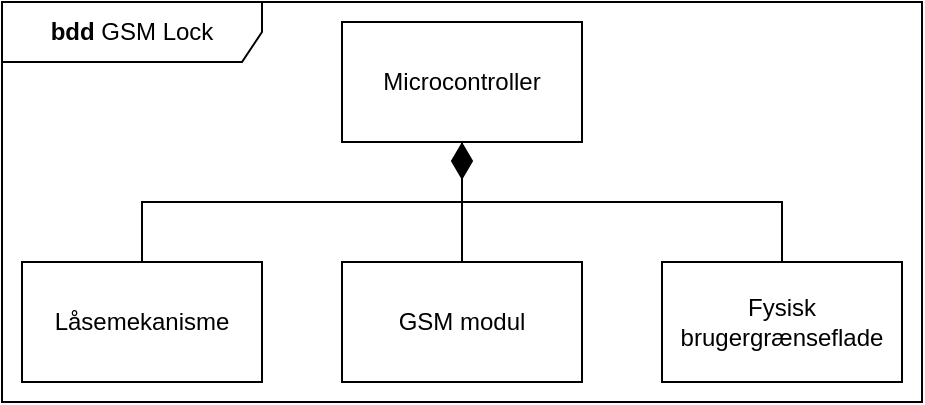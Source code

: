<mxfile version="13.0.3" type="device" pages="3"><diagram id="CQkbAkIpDMEpMGCSf2K-" name="Overordnet bdd"><mxGraphModel dx="1038" dy="607" grid="0" gridSize="10" guides="1" tooltips="1" connect="1" arrows="1" fold="1" page="1" pageScale="1" pageWidth="827" pageHeight="1169" math="0" shadow="0"><root><mxCell id="0"/><mxCell id="1" parent="0"/><mxCell id="GVGmFSFYKeHy75qK0DZJ-10" value="&lt;b&gt;bdd&lt;/b&gt;&amp;nbsp;GSM Lock" style="shape=umlFrame;whiteSpace=wrap;html=1;width=130;height=30;" parent="1" vertex="1"><mxGeometry x="190" y="100" width="460" height="200" as="geometry"/></mxCell><mxCell id="GVGmFSFYKeHy75qK0DZJ-2" style="edgeStyle=orthogonalEdgeStyle;rounded=0;orthogonalLoop=1;jettySize=auto;html=1;endArrow=none;endFill=0;" parent="1" source="GVGmFSFYKeHy75qK0DZJ-1" target="GVGmFSFYKeHy75qK0DZJ-3" edge="1"><mxGeometry relative="1" as="geometry"><mxPoint x="420" y="240" as="targetPoint"/></mxGeometry></mxCell><mxCell id="GVGmFSFYKeHy75qK0DZJ-8" style="edgeStyle=orthogonalEdgeStyle;rounded=0;orthogonalLoop=1;jettySize=auto;html=1;endArrow=none;endFill=0;" parent="1" source="GVGmFSFYKeHy75qK0DZJ-1" target="GVGmFSFYKeHy75qK0DZJ-7" edge="1"><mxGeometry relative="1" as="geometry"><Array as="points"><mxPoint x="580" y="200"/></Array></mxGeometry></mxCell><mxCell id="GVGmFSFYKeHy75qK0DZJ-9" style="edgeStyle=orthogonalEdgeStyle;rounded=0;orthogonalLoop=1;jettySize=auto;html=1;endArrow=none;endFill=0;startArrow=diamondThin;startFill=1;targetPerimeterSpacing=0;startSize=16;" parent="1" source="GVGmFSFYKeHy75qK0DZJ-1" target="GVGmFSFYKeHy75qK0DZJ-6" edge="1"><mxGeometry relative="1" as="geometry"><Array as="points"><mxPoint x="260" y="200"/></Array></mxGeometry></mxCell><mxCell id="GVGmFSFYKeHy75qK0DZJ-1" value="Microcontroller" style="rounded=0;whiteSpace=wrap;html=1;" parent="1" vertex="1"><mxGeometry x="360" y="110" width="120" height="60" as="geometry"/></mxCell><mxCell id="GVGmFSFYKeHy75qK0DZJ-3" value="GSM modul" style="rounded=0;whiteSpace=wrap;html=1;" parent="1" vertex="1"><mxGeometry x="360" y="230" width="120" height="60" as="geometry"/></mxCell><mxCell id="GVGmFSFYKeHy75qK0DZJ-6" value="Låsemekanisme" style="rounded=0;whiteSpace=wrap;html=1;" parent="1" vertex="1"><mxGeometry x="200" y="230" width="120" height="60" as="geometry"/></mxCell><mxCell id="GVGmFSFYKeHy75qK0DZJ-7" value="Fysisk brugergrænseflade" style="rounded=0;whiteSpace=wrap;html=1;" parent="1" vertex="1"><mxGeometry x="520" y="230" width="120" height="60" as="geometry"/></mxCell></root></mxGraphModel></diagram><diagram id="9ZalXblYxFsB9njAQFn7" name="IBD"><mxGraphModel dx="865" dy="506" grid="0" gridSize="10" guides="1" tooltips="1" connect="1" arrows="1" fold="0" page="1" pageScale="1" pageWidth="827" pageHeight="1169" math="0" shadow="0"><root><mxCell id="QC9Fn-yXeXZTW9H_3lVG-0"/><mxCell id="QC9Fn-yXeXZTW9H_3lVG-1" parent="QC9Fn-yXeXZTW9H_3lVG-0"/><mxCell id="QC9Fn-yXeXZTW9H_3lVG-2" value="&lt;b&gt;ibd&lt;/b&gt;&amp;nbsp;GSM Lås" style="shape=umlFrame;whiteSpace=wrap;html=1;width=90;height=30;" vertex="1" parent="QC9Fn-yXeXZTW9H_3lVG-1"><mxGeometry x="50" y="160" width="690" height="400" as="geometry"/></mxCell><mxCell id="iwUmS-5jdsEmInTII9Vb-1" value="ATmega2560" style="rounded=0;whiteSpace=wrap;html=1;" vertex="1" parent="QC9Fn-yXeXZTW9H_3lVG-1"><mxGeometry x="120" y="200" width="480" height="70" as="geometry"/></mxCell><mxCell id="ZdKJrfIHr_bRzVfIO6EA-0" style="edgeStyle=orthogonalEdgeStyle;rounded=0;orthogonalLoop=1;jettySize=auto;html=1;startArrow=none;startFill=0;startSize=16;endArrow=none;endFill=0;endSize=7;targetPerimeterSpacing=0;strokeColor=#000000;" edge="1" parent="QC9Fn-yXeXZTW9H_3lVG-1" source="iwUmS-5jdsEmInTII9Vb-0"><mxGeometry relative="1" as="geometry"><mxPoint x="150" y="280" as="targetPoint"/><Array as="points"><mxPoint x="150" y="420"/><mxPoint x="150" y="420"/></Array></mxGeometry></mxCell><mxCell id="iwUmS-5jdsEmInTII9Vb-0" value="Waspmote" style="rounded=0;whiteSpace=wrap;html=1;" vertex="1" parent="QC9Fn-yXeXZTW9H_3lVG-1"><mxGeometry x="90" y="404" width="120" height="60" as="geometry"/></mxCell><mxCell id="iwUmS-5jdsEmInTII9Vb-14" value="" style="rounded=0;whiteSpace=wrap;html=1;" vertex="1" parent="QC9Fn-yXeXZTW9H_3lVG-1"><mxGeometry x="555" y="260" width="20" height="20" as="geometry"/></mxCell><mxCell id="iwUmS-5jdsEmInTII9Vb-15" value="" style="endArrow=open;html=1;endFill=0;endSize=7;entryX=0.5;entryY=0;entryDx=0;entryDy=0;exitX=0.5;exitY=1;exitDx=0;exitDy=0;startArrow=open;startFill=0;dashed=1;dashPattern=1 4;" edge="1" parent="QC9Fn-yXeXZTW9H_3lVG-1" source="iwUmS-5jdsEmInTII9Vb-14" target="iwUmS-5jdsEmInTII9Vb-14"><mxGeometry width="50" height="50" relative="1" as="geometry"><mxPoint x="555" y="270" as="sourcePoint"/><mxPoint x="575" y="270" as="targetPoint"/></mxGeometry></mxCell><mxCell id="iwUmS-5jdsEmInTII9Vb-16" value="" style="rounded=0;whiteSpace=wrap;html=1;" vertex="1" parent="QC9Fn-yXeXZTW9H_3lVG-1"><mxGeometry x="170" y="260" width="20" height="20" as="geometry"/></mxCell><mxCell id="iwUmS-5jdsEmInTII9Vb-17" value="" style="endArrow=open;html=1;endFill=0;endSize=7;entryX=0.5;entryY=1;entryDx=0;entryDy=0;exitX=0.5;exitY=0;exitDx=0;exitDy=0;" edge="1" parent="QC9Fn-yXeXZTW9H_3lVG-1" source="iwUmS-5jdsEmInTII9Vb-16" target="iwUmS-5jdsEmInTII9Vb-16"><mxGeometry width="50" height="50" relative="1" as="geometry"><mxPoint x="170" y="270" as="sourcePoint"/><mxPoint x="190" y="270" as="targetPoint"/></mxGeometry></mxCell><mxCell id="iwUmS-5jdsEmInTII9Vb-21" value="" style="rounded=0;whiteSpace=wrap;html=1;" vertex="1" parent="QC9Fn-yXeXZTW9H_3lVG-1"><mxGeometry x="140" y="260" width="20" height="20" as="geometry"/></mxCell><mxCell id="iwUmS-5jdsEmInTII9Vb-22" value="" style="endArrow=open;html=1;endFill=0;endSize=7;entryX=0.5;entryY=1;entryDx=0;entryDy=0;exitX=0.5;exitY=0;exitDx=0;exitDy=0;startArrow=open;startFill=0;dashed=1;dashPattern=1 4;" edge="1" parent="QC9Fn-yXeXZTW9H_3lVG-1" source="iwUmS-5jdsEmInTII9Vb-21" target="iwUmS-5jdsEmInTII9Vb-21"><mxGeometry width="50" height="50" relative="1" as="geometry"><mxPoint x="140" y="270" as="sourcePoint"/><mxPoint x="160" y="270" as="targetPoint"/></mxGeometry></mxCell><mxCell id="iwUmS-5jdsEmInTII9Vb-28" value="" style="rounded=0;whiteSpace=wrap;html=1;" vertex="1" parent="QC9Fn-yXeXZTW9H_3lVG-1"><mxGeometry x="140" y="394" width="20" height="20" as="geometry"/></mxCell><mxCell id="iwUmS-5jdsEmInTII9Vb-29" value="" style="endArrow=open;html=1;endFill=0;endSize=7;entryX=0.5;entryY=1;entryDx=0;entryDy=0;exitX=0.5;exitY=0;exitDx=0;exitDy=0;startArrow=open;startFill=0;strokeColor=#000000;dashed=1;dashPattern=1 4;" edge="1" parent="QC9Fn-yXeXZTW9H_3lVG-1" source="iwUmS-5jdsEmInTII9Vb-28" target="iwUmS-5jdsEmInTII9Vb-28"><mxGeometry width="50" height="50" relative="1" as="geometry"><mxPoint x="140" y="404" as="sourcePoint"/><mxPoint x="160" y="404" as="targetPoint"/></mxGeometry></mxCell><mxCell id="ZdKJrfIHr_bRzVfIO6EA-26" style="edgeStyle=orthogonalEdgeStyle;rounded=0;orthogonalLoop=1;jettySize=auto;html=1;startArrow=none;startFill=0;startSize=16;endArrow=none;endFill=0;endSize=7;targetPerimeterSpacing=0;strokeColor=#000000;" edge="1" parent="QC9Fn-yXeXZTW9H_3lVG-1" source="iwUmS-5jdsEmInTII9Vb-30"><mxGeometry relative="1" as="geometry"><mxPoint x="180" y="270" as="targetPoint"/></mxGeometry></mxCell><mxCell id="iwUmS-5jdsEmInTII9Vb-30" value="" style="rounded=0;whiteSpace=wrap;html=1;" vertex="1" parent="QC9Fn-yXeXZTW9H_3lVG-1"><mxGeometry x="170" y="394" width="20" height="20" as="geometry"/></mxCell><mxCell id="iwUmS-5jdsEmInTII9Vb-31" value="" style="endArrow=open;html=1;endFill=0;endSize=7;entryX=0.5;entryY=1;entryDx=0;entryDy=0;exitX=0.5;exitY=0;exitDx=0;exitDy=0;" edge="1" parent="QC9Fn-yXeXZTW9H_3lVG-1" source="iwUmS-5jdsEmInTII9Vb-30" target="iwUmS-5jdsEmInTII9Vb-30"><mxGeometry width="50" height="50" relative="1" as="geometry"><mxPoint x="170" y="404" as="sourcePoint"/><mxPoint x="190" y="404" as="targetPoint"/></mxGeometry></mxCell><mxCell id="ZdKJrfIHr_bRzVfIO6EA-3" value="GSM ctrl : UART" style="text;html=1;align=center;verticalAlign=middle;resizable=0;points=[];autosize=1;" vertex="1" parent="QC9Fn-yXeXZTW9H_3lVG-1"><mxGeometry x="50" y="330" width="100" height="20" as="geometry"/></mxCell><mxCell id="ZdKJrfIHr_bRzVfIO6EA-11" value="Power ctrl : Signal" style="text;html=1;align=center;verticalAlign=middle;resizable=0;points=[];autosize=1;" vertex="1" parent="QC9Fn-yXeXZTW9H_3lVG-1"><mxGeometry x="185" y="330" width="110" height="20" as="geometry"/></mxCell><mxCell id="ZdKJrfIHr_bRzVfIO6EA-13" value="SG92R" style="rounded=0;whiteSpace=wrap;html=1;" vertex="1" parent="QC9Fn-yXeXZTW9H_3lVG-1"><mxGeometry x="280" y="404" width="120" height="60" as="geometry"/></mxCell><mxCell id="ZdKJrfIHr_bRzVfIO6EA-20" style="edgeStyle=orthogonalEdgeStyle;rounded=0;orthogonalLoop=1;jettySize=auto;html=1;startArrow=none;startFill=0;startSize=16;endArrow=none;endFill=0;endSize=7;targetPerimeterSpacing=0;strokeColor=#000000;entryX=0.015;entryY=-0.017;entryDx=0;entryDy=0;entryPerimeter=0;" edge="1" parent="QC9Fn-yXeXZTW9H_3lVG-1" source="ZdKJrfIHr_bRzVfIO6EA-14"><mxGeometry relative="1" as="geometry"><mxPoint x="341.65" y="279.66" as="targetPoint"/><Array as="points"><mxPoint x="340" y="280"/><mxPoint x="342" y="280"/></Array></mxGeometry></mxCell><mxCell id="ZdKJrfIHr_bRzVfIO6EA-14" value="" style="rounded=0;whiteSpace=wrap;html=1;" vertex="1" parent="QC9Fn-yXeXZTW9H_3lVG-1"><mxGeometry x="330" y="394" width="20" height="20" as="geometry"/></mxCell><mxCell id="ZdKJrfIHr_bRzVfIO6EA-15" value="" style="endArrow=open;html=1;endFill=0;endSize=7;entryX=0.5;entryY=1;entryDx=0;entryDy=0;exitX=0.5;exitY=0;exitDx=0;exitDy=0;" edge="1" parent="QC9Fn-yXeXZTW9H_3lVG-1" source="ZdKJrfIHr_bRzVfIO6EA-14" target="ZdKJrfIHr_bRzVfIO6EA-14"><mxGeometry width="50" height="50" relative="1" as="geometry"><mxPoint x="330" y="404" as="sourcePoint"/><mxPoint x="350" y="404" as="targetPoint"/></mxGeometry></mxCell><mxCell id="ZdKJrfIHr_bRzVfIO6EA-17" value="" style="rounded=0;whiteSpace=wrap;html=1;" vertex="1" parent="QC9Fn-yXeXZTW9H_3lVG-1"><mxGeometry x="330" y="260" width="20" height="20" as="geometry"/></mxCell><mxCell id="ZdKJrfIHr_bRzVfIO6EA-18" value="" style="endArrow=open;html=1;endFill=0;endSize=7;entryX=0.5;entryY=1;entryDx=0;entryDy=0;exitX=0.5;exitY=0;exitDx=0;exitDy=0;" edge="1" parent="QC9Fn-yXeXZTW9H_3lVG-1" source="ZdKJrfIHr_bRzVfIO6EA-17" target="ZdKJrfIHr_bRzVfIO6EA-17"><mxGeometry width="50" height="50" relative="1" as="geometry"><mxPoint x="330" y="270" as="sourcePoint"/><mxPoint x="350" y="270" as="targetPoint"/></mxGeometry></mxCell><mxCell id="ZdKJrfIHr_bRzVfIO6EA-22" value="Servo ctrl : PWM" style="text;html=1;align=center;verticalAlign=middle;resizable=0;points=[];autosize=1;" vertex="1" parent="QC9Fn-yXeXZTW9H_3lVG-1"><mxGeometry x="340" y="330" width="110" height="20" as="geometry"/></mxCell><mxCell id="ZdKJrfIHr_bRzVfIO6EA-25" value="TM1638" style="rounded=0;whiteSpace=wrap;html=1;" vertex="1" parent="QC9Fn-yXeXZTW9H_3lVG-1"><mxGeometry x="485" y="404" width="120" height="60" as="geometry"/></mxCell><mxCell id="ZZdsKKqcJ8R4ZpBeOxMS-1" style="edgeStyle=orthogonalEdgeStyle;rounded=0;orthogonalLoop=1;jettySize=auto;html=1;startArrow=none;startFill=0;startSize=16;endArrow=none;endFill=0;endSize=7;targetPerimeterSpacing=0;strokeColor=#000000;" edge="1" parent="QC9Fn-yXeXZTW9H_3lVG-1" source="ZdKJrfIHr_bRzVfIO6EA-27"><mxGeometry relative="1" as="geometry"><mxPoint x="525" y="400" as="targetPoint"/></mxGeometry></mxCell><mxCell id="ZdKJrfIHr_bRzVfIO6EA-27" value="" style="rounded=0;whiteSpace=wrap;html=1;" vertex="1" parent="QC9Fn-yXeXZTW9H_3lVG-1"><mxGeometry x="515" y="260" width="20" height="20" as="geometry"/></mxCell><mxCell id="ZdKJrfIHr_bRzVfIO6EA-28" value="" style="endArrow=open;html=1;endFill=0;endSize=7;entryX=0.5;entryY=1;entryDx=0;entryDy=0;exitX=0.5;exitY=0;exitDx=0;exitDy=0;" edge="1" parent="QC9Fn-yXeXZTW9H_3lVG-1" source="ZdKJrfIHr_bRzVfIO6EA-27" target="ZdKJrfIHr_bRzVfIO6EA-27"><mxGeometry width="50" height="50" relative="1" as="geometry"><mxPoint x="515" y="270" as="sourcePoint"/><mxPoint x="535" y="270" as="targetPoint"/></mxGeometry></mxCell><mxCell id="ZZdsKKqcJ8R4ZpBeOxMS-0" style="edgeStyle=orthogonalEdgeStyle;rounded=0;orthogonalLoop=1;jettySize=auto;html=1;startArrow=none;startFill=0;startSize=16;endArrow=none;endFill=0;endSize=7;targetPerimeterSpacing=0;strokeColor=#000000;" edge="1" parent="QC9Fn-yXeXZTW9H_3lVG-1" source="ZdKJrfIHr_bRzVfIO6EA-29"><mxGeometry relative="1" as="geometry"><mxPoint x="565" y="270" as="targetPoint"/></mxGeometry></mxCell><mxCell id="ZdKJrfIHr_bRzVfIO6EA-29" value="" style="rounded=0;whiteSpace=wrap;html=1;" vertex="1" parent="QC9Fn-yXeXZTW9H_3lVG-1"><mxGeometry x="555" y="394" width="20" height="20" as="geometry"/></mxCell><mxCell id="ZdKJrfIHr_bRzVfIO6EA-30" value="" style="endArrow=open;html=1;endFill=0;endSize=7;entryX=0.5;entryY=0;entryDx=0;entryDy=0;exitX=0.5;exitY=1;exitDx=0;exitDy=0;startArrow=open;startFill=0;dashed=1;dashPattern=1 4;" edge="1" parent="QC9Fn-yXeXZTW9H_3lVG-1" source="ZdKJrfIHr_bRzVfIO6EA-29" target="ZdKJrfIHr_bRzVfIO6EA-29"><mxGeometry width="50" height="50" relative="1" as="geometry"><mxPoint x="555" y="404" as="sourcePoint"/><mxPoint x="575" y="404" as="targetPoint"/></mxGeometry></mxCell><mxCell id="ZdKJrfIHr_bRzVfIO6EA-31" value="" style="rounded=0;whiteSpace=wrap;html=1;" vertex="1" parent="QC9Fn-yXeXZTW9H_3lVG-1"><mxGeometry x="515" y="394" width="20" height="20" as="geometry"/></mxCell><mxCell id="ZdKJrfIHr_bRzVfIO6EA-32" value="" style="endArrow=open;html=1;endFill=0;endSize=7;entryX=0.5;entryY=1;entryDx=0;entryDy=0;exitX=0.5;exitY=0;exitDx=0;exitDy=0;" edge="1" parent="QC9Fn-yXeXZTW9H_3lVG-1" source="ZdKJrfIHr_bRzVfIO6EA-31" target="ZdKJrfIHr_bRzVfIO6EA-31"><mxGeometry width="50" height="50" relative="1" as="geometry"><mxPoint x="515" y="404" as="sourcePoint"/><mxPoint x="535" y="404" as="targetPoint"/></mxGeometry></mxCell><mxCell id="ZZdsKKqcJ8R4ZpBeOxMS-2" value="clock&amp;nbsp;: CLK" style="text;html=1;align=center;verticalAlign=middle;resizable=0;points=[];autosize=1;" vertex="1" parent="QC9Fn-yXeXZTW9H_3lVG-1"><mxGeometry x="445" y="330" width="80" height="20" as="geometry"/></mxCell><mxCell id="ZZdsKKqcJ8R4ZpBeOxMS-3" value="Key ctrl : Signal" style="text;html=1;align=center;verticalAlign=middle;resizable=0;points=[];autosize=1;" vertex="1" parent="QC9Fn-yXeXZTW9H_3lVG-1"><mxGeometry x="570" y="330" width="100" height="20" as="geometry"/></mxCell><mxCell id="ZZdsKKqcJ8R4ZpBeOxMS-9" style="edgeStyle=orthogonalEdgeStyle;rounded=0;orthogonalLoop=1;jettySize=auto;html=1;entryX=0.5;entryY=1;entryDx=0;entryDy=0;startArrow=none;startFill=0;startSize=16;endArrow=none;endFill=0;endSize=7;targetPerimeterSpacing=0;strokeColor=#F20000;fillColor=#f8cecc;" edge="1" parent="QC9Fn-yXeXZTW9H_3lVG-1" source="ZZdsKKqcJ8R4ZpBeOxMS-4" target="iwUmS-5jdsEmInTII9Vb-0"><mxGeometry relative="1" as="geometry"><Array as="points"><mxPoint x="720" y="220"/><mxPoint x="720" y="540"/><mxPoint x="150" y="540"/></Array></mxGeometry></mxCell><mxCell id="ZZdsKKqcJ8R4ZpBeOxMS-4" value="" style="rounded=0;whiteSpace=wrap;html=1;" vertex="1" parent="QC9Fn-yXeXZTW9H_3lVG-1"><mxGeometry x="585" y="210" width="20" height="20" as="geometry"/></mxCell><mxCell id="ZZdsKKqcJ8R4ZpBeOxMS-5" value="" style="endArrow=open;html=1;endFill=0;endSize=7;entryX=1;entryY=0.5;entryDx=0;entryDy=0;exitX=0;exitY=0.5;exitDx=0;exitDy=0;" edge="1" parent="QC9Fn-yXeXZTW9H_3lVG-1" source="ZZdsKKqcJ8R4ZpBeOxMS-4" target="ZZdsKKqcJ8R4ZpBeOxMS-4"><mxGeometry width="50" height="50" relative="1" as="geometry"><mxPoint x="585" y="164" as="sourcePoint"/><mxPoint x="605" y="164" as="targetPoint"/></mxGeometry></mxCell><mxCell id="ZZdsKKqcJ8R4ZpBeOxMS-10" style="edgeStyle=orthogonalEdgeStyle;rounded=0;orthogonalLoop=1;jettySize=auto;html=1;entryX=0.75;entryY=1;entryDx=0;entryDy=0;startArrow=none;startFill=0;startSize=16;endArrow=none;endFill=0;endSize=7;targetPerimeterSpacing=0;strokeColor=#666666;fillColor=#f5f5f5;" edge="1" parent="QC9Fn-yXeXZTW9H_3lVG-1" source="ZZdsKKqcJ8R4ZpBeOxMS-7" target="iwUmS-5jdsEmInTII9Vb-0"><mxGeometry relative="1" as="geometry"><Array as="points"><mxPoint x="700" y="250"/><mxPoint x="700" y="520"/><mxPoint x="180" y="520"/></Array></mxGeometry></mxCell><mxCell id="ZZdsKKqcJ8R4ZpBeOxMS-7" value="" style="rounded=0;whiteSpace=wrap;html=1;" vertex="1" parent="QC9Fn-yXeXZTW9H_3lVG-1"><mxGeometry x="585" y="240" width="20" height="20" as="geometry"/></mxCell><mxCell id="ZZdsKKqcJ8R4ZpBeOxMS-8" value="" style="endArrow=open;html=1;endFill=0;endSize=7;entryX=1;entryY=0.5;entryDx=0;entryDy=0;exitX=0;exitY=0.5;exitDx=0;exitDy=0;" edge="1" parent="QC9Fn-yXeXZTW9H_3lVG-1" source="ZZdsKKqcJ8R4ZpBeOxMS-7" target="ZZdsKKqcJ8R4ZpBeOxMS-7"><mxGeometry width="50" height="50" relative="1" as="geometry"><mxPoint x="585" y="194" as="sourcePoint"/><mxPoint x="605" y="194" as="targetPoint"/></mxGeometry></mxCell><mxCell id="ZZdsKKqcJ8R4ZpBeOxMS-26" style="edgeStyle=orthogonalEdgeStyle;rounded=0;orthogonalLoop=1;jettySize=auto;html=1;startArrow=none;startFill=0;startSize=16;endArrow=none;endFill=0;endSize=7;targetPerimeterSpacing=0;strokeColor=#330000;" edge="1" parent="QC9Fn-yXeXZTW9H_3lVG-1" source="ZZdsKKqcJ8R4ZpBeOxMS-11"><mxGeometry relative="1" as="geometry"><mxPoint x="565" y="520" as="targetPoint"/></mxGeometry></mxCell><mxCell id="ZZdsKKqcJ8R4ZpBeOxMS-11" value="" style="rounded=0;whiteSpace=wrap;html=1;" vertex="1" parent="QC9Fn-yXeXZTW9H_3lVG-1"><mxGeometry x="555" y="450" width="20" height="20" as="geometry"/></mxCell><mxCell id="ZZdsKKqcJ8R4ZpBeOxMS-12" value="" style="endArrow=open;html=1;endFill=0;endSize=7;entryX=0.5;entryY=0;entryDx=0;entryDy=0;exitX=0.5;exitY=1;exitDx=0;exitDy=0;" edge="1" parent="QC9Fn-yXeXZTW9H_3lVG-1" source="ZZdsKKqcJ8R4ZpBeOxMS-11" target="ZZdsKKqcJ8R4ZpBeOxMS-11"><mxGeometry width="50" height="50" relative="1" as="geometry"><mxPoint x="555" y="460" as="sourcePoint"/><mxPoint x="575" y="460" as="targetPoint"/></mxGeometry></mxCell><mxCell id="ZZdsKKqcJ8R4ZpBeOxMS-24" style="edgeStyle=orthogonalEdgeStyle;rounded=0;orthogonalLoop=1;jettySize=auto;html=1;startArrow=none;startFill=0;startSize=16;endArrow=none;endFill=0;endSize=7;targetPerimeterSpacing=0;strokeColor=#F20000;" edge="1" parent="QC9Fn-yXeXZTW9H_3lVG-1" source="ZZdsKKqcJ8R4ZpBeOxMS-13"><mxGeometry relative="1" as="geometry"><mxPoint x="525" y="540" as="targetPoint"/></mxGeometry></mxCell><mxCell id="ZZdsKKqcJ8R4ZpBeOxMS-13" value="" style="rounded=0;whiteSpace=wrap;html=1;" vertex="1" parent="QC9Fn-yXeXZTW9H_3lVG-1"><mxGeometry x="515" y="450" width="20" height="20" as="geometry"/></mxCell><mxCell id="ZZdsKKqcJ8R4ZpBeOxMS-14" value="" style="endArrow=open;html=1;endFill=0;endSize=7;entryX=0.5;entryY=0;entryDx=0;entryDy=0;exitX=0.5;exitY=1;exitDx=0;exitDy=0;" edge="1" parent="QC9Fn-yXeXZTW9H_3lVG-1" source="ZZdsKKqcJ8R4ZpBeOxMS-13" target="ZZdsKKqcJ8R4ZpBeOxMS-13"><mxGeometry width="50" height="50" relative="1" as="geometry"><mxPoint x="515" y="460" as="sourcePoint"/><mxPoint x="535" y="460" as="targetPoint"/></mxGeometry></mxCell><mxCell id="ZZdsKKqcJ8R4ZpBeOxMS-25" style="edgeStyle=orthogonalEdgeStyle;rounded=0;orthogonalLoop=1;jettySize=auto;html=1;startArrow=none;startFill=0;startSize=16;endArrow=none;endFill=0;endSize=7;targetPerimeterSpacing=0;strokeColor=#330000;" edge="1" parent="QC9Fn-yXeXZTW9H_3lVG-1" source="ZZdsKKqcJ8R4ZpBeOxMS-15"><mxGeometry relative="1" as="geometry"><mxPoint x="370" y="520" as="targetPoint"/></mxGeometry></mxCell><mxCell id="ZZdsKKqcJ8R4ZpBeOxMS-15" value="" style="rounded=0;whiteSpace=wrap;html=1;" vertex="1" parent="QC9Fn-yXeXZTW9H_3lVG-1"><mxGeometry x="360" y="450" width="20" height="20" as="geometry"/></mxCell><mxCell id="ZZdsKKqcJ8R4ZpBeOxMS-16" value="" style="endArrow=open;html=1;endFill=0;endSize=7;entryX=0.5;entryY=0;entryDx=0;entryDy=0;exitX=0.5;exitY=1;exitDx=0;exitDy=0;" edge="1" parent="QC9Fn-yXeXZTW9H_3lVG-1" source="ZZdsKKqcJ8R4ZpBeOxMS-15" target="ZZdsKKqcJ8R4ZpBeOxMS-15"><mxGeometry width="50" height="50" relative="1" as="geometry"><mxPoint x="360" y="460" as="sourcePoint"/><mxPoint x="380" y="460" as="targetPoint"/></mxGeometry></mxCell><mxCell id="ZZdsKKqcJ8R4ZpBeOxMS-23" style="edgeStyle=orthogonalEdgeStyle;rounded=0;orthogonalLoop=1;jettySize=auto;html=1;startArrow=none;startFill=0;startSize=16;endArrow=none;endFill=0;endSize=7;targetPerimeterSpacing=0;strokeColor=#F20000;" edge="1" parent="QC9Fn-yXeXZTW9H_3lVG-1" source="ZZdsKKqcJ8R4ZpBeOxMS-17"><mxGeometry relative="1" as="geometry"><mxPoint x="324" y="540" as="targetPoint"/><Array as="points"><mxPoint x="320" y="540"/></Array></mxGeometry></mxCell><mxCell id="ZZdsKKqcJ8R4ZpBeOxMS-17" value="" style="rounded=0;whiteSpace=wrap;html=1;" vertex="1" parent="QC9Fn-yXeXZTW9H_3lVG-1"><mxGeometry x="310" y="450" width="20" height="20" as="geometry"/></mxCell><mxCell id="ZZdsKKqcJ8R4ZpBeOxMS-18" value="" style="endArrow=open;html=1;endFill=0;endSize=7;entryX=0.5;entryY=0;entryDx=0;entryDy=0;exitX=0.5;exitY=1;exitDx=0;exitDy=0;" edge="1" parent="QC9Fn-yXeXZTW9H_3lVG-1" source="ZZdsKKqcJ8R4ZpBeOxMS-17" target="ZZdsKKqcJ8R4ZpBeOxMS-17"><mxGeometry width="50" height="50" relative="1" as="geometry"><mxPoint x="314" y="470" as="sourcePoint"/><mxPoint x="334" y="470" as="targetPoint"/></mxGeometry></mxCell><mxCell id="ZZdsKKqcJ8R4ZpBeOxMS-19" value="" style="rounded=0;whiteSpace=wrap;html=1;" vertex="1" parent="QC9Fn-yXeXZTW9H_3lVG-1"><mxGeometry x="170" y="450" width="20" height="20" as="geometry"/></mxCell><mxCell id="ZZdsKKqcJ8R4ZpBeOxMS-20" value="" style="endArrow=open;html=1;endFill=0;endSize=7;entryX=0.5;entryY=0;entryDx=0;entryDy=0;exitX=0.5;exitY=1;exitDx=0;exitDy=0;" edge="1" parent="QC9Fn-yXeXZTW9H_3lVG-1" source="ZZdsKKqcJ8R4ZpBeOxMS-19" target="ZZdsKKqcJ8R4ZpBeOxMS-19"><mxGeometry width="50" height="50" relative="1" as="geometry"><mxPoint x="170" y="460" as="sourcePoint"/><mxPoint x="190" y="460" as="targetPoint"/></mxGeometry></mxCell><mxCell id="ZZdsKKqcJ8R4ZpBeOxMS-21" value="" style="rounded=0;whiteSpace=wrap;html=1;" vertex="1" parent="QC9Fn-yXeXZTW9H_3lVG-1"><mxGeometry x="140" y="450" width="20" height="20" as="geometry"/></mxCell><mxCell id="ZZdsKKqcJ8R4ZpBeOxMS-22" value="" style="endArrow=open;html=1;endFill=0;endSize=7;entryX=0.5;entryY=0;entryDx=0;entryDy=0;exitX=0.5;exitY=1;exitDx=0;exitDy=0;" edge="1" parent="QC9Fn-yXeXZTW9H_3lVG-1" source="ZZdsKKqcJ8R4ZpBeOxMS-21" target="ZZdsKKqcJ8R4ZpBeOxMS-21"><mxGeometry width="50" height="50" relative="1" as="geometry"><mxPoint x="140" y="460" as="sourcePoint"/><mxPoint x="160" y="460" as="targetPoint"/></mxGeometry></mxCell><mxCell id="ZZdsKKqcJ8R4ZpBeOxMS-27" value="VCC : 5V" style="text;html=1;align=center;verticalAlign=middle;resizable=0;points=[];autosize=1;" vertex="1" parent="QC9Fn-yXeXZTW9H_3lVG-1"><mxGeometry x="610" y="200" width="70" height="20" as="geometry"/></mxCell><mxCell id="ZZdsKKqcJ8R4ZpBeOxMS-28" value="GND" style="text;html=1;align=center;verticalAlign=middle;resizable=0;points=[];autosize=1;" vertex="1" parent="QC9Fn-yXeXZTW9H_3lVG-1"><mxGeometry x="610" y="230" width="40" height="20" as="geometry"/></mxCell><mxCell id="x_ZSWEdK9JJqwB3siA4r-0" value="" style="rounded=0;whiteSpace=wrap;html=1;" vertex="1" parent="QC9Fn-yXeXZTW9H_3lVG-1"><mxGeometry x="330" y="190" width="20" height="20" as="geometry"/></mxCell><mxCell id="x_ZSWEdK9JJqwB3siA4r-1" value="" style="endArrow=open;html=1;endFill=0;endSize=7;entryX=0.5;entryY=1;entryDx=0;entryDy=0;exitX=0.5;exitY=0;exitDx=0;exitDy=0;" edge="1" parent="QC9Fn-yXeXZTW9H_3lVG-1" source="x_ZSWEdK9JJqwB3siA4r-0" target="x_ZSWEdK9JJqwB3siA4r-0"><mxGeometry width="50" height="50" relative="1" as="geometry"><mxPoint x="330" y="200" as="sourcePoint"/><mxPoint x="350" y="200" as="targetPoint"/></mxGeometry></mxCell><mxCell id="x_ZSWEdK9JJqwB3siA4r-2" value="Power 12V" style="text;html=1;align=center;verticalAlign=middle;resizable=0;points=[];autosize=1;" vertex="1" parent="QC9Fn-yXeXZTW9H_3lVG-1"><mxGeometry x="270" y="170" width="70" height="20" as="geometry"/></mxCell></root></mxGraphModel></diagram><diagram id="o5GnWt1hqFw0keiGoHgH" name="Package diagram"><mxGraphModel dx="1038" dy="607" grid="0" gridSize="10" guides="1" tooltips="1" connect="1" arrows="1" fold="1" page="1" pageScale="1" pageWidth="827" pageHeight="1169" math="0" shadow="0"><root><mxCell id="IdBKicZRaXz-drMV29Td-0"/><mxCell id="IdBKicZRaXz-drMV29Td-1" parent="IdBKicZRaXz-drMV29Td-0"/><mxCell id="IdBKicZRaXz-drMV29Td-22" value="" style="shape=folder;fontStyle=1;spacingTop=10;tabWidth=40;tabHeight=14;tabPosition=left;html=1;" vertex="1" parent="IdBKicZRaXz-drMV29Td-1"><mxGeometry x="300" y="100" width="290" height="120" as="geometry"/></mxCell><mxCell id="IdBKicZRaXz-drMV29Td-26" style="edgeStyle=orthogonalEdgeStyle;rounded=0;orthogonalLoop=1;jettySize=auto;html=1;entryX=0.451;entryY=-0.024;entryDx=0;entryDy=0;entryPerimeter=0;dashed=1;endArrow=open;endFill=0;" edge="1" parent="IdBKicZRaXz-drMV29Td-1" source="IdBKicZRaXz-drMV29Td-19" target="IdBKicZRaXz-drMV29Td-20"><mxGeometry relative="1" as="geometry"/></mxCell><mxCell id="IdBKicZRaXz-drMV29Td-19" value="" style="shape=folder;fontStyle=1;spacingTop=10;tabWidth=40;tabHeight=14;tabPosition=left;html=1;" vertex="1" parent="IdBKicZRaXz-drMV29Td-1"><mxGeometry x="280" y="270" width="330" height="170" as="geometry"/></mxCell><mxCell id="IdBKicZRaXz-drMV29Td-4" value="SG92" style="shape=folder;fontStyle=1;spacingTop=10;tabWidth=40;tabHeight=14;tabPosition=left;html=1;" vertex="1" parent="IdBKicZRaXz-drMV29Td-1"><mxGeometry x="410" y="370" width="70" height="50" as="geometry"/></mxCell><mxCell id="IdBKicZRaXz-drMV29Td-11" style="edgeStyle=orthogonalEdgeStyle;rounded=0;orthogonalLoop=1;jettySize=auto;html=1;dashed=1;endArrow=open;endFill=0;" edge="1" parent="IdBKicZRaXz-drMV29Td-1" source="IdBKicZRaXz-drMV29Td-6" target="IdBKicZRaXz-drMV29Td-9"><mxGeometry relative="1" as="geometry"><Array as="points"><mxPoint x="390" y="340"/><mxPoint x="335" y="340"/></Array></mxGeometry></mxCell><mxCell id="IdBKicZRaXz-drMV29Td-12" style="edgeStyle=orthogonalEdgeStyle;rounded=0;orthogonalLoop=1;jettySize=auto;html=1;dashed=1;endArrow=open;endFill=0;" edge="1" parent="IdBKicZRaXz-drMV29Td-1" source="IdBKicZRaXz-drMV29Td-6"><mxGeometry relative="1" as="geometry"><mxPoint x="436" y="370" as="targetPoint"/><Array as="points"><mxPoint x="390" y="340"/><mxPoint x="436" y="340"/></Array></mxGeometry></mxCell><mxCell id="IdBKicZRaXz-drMV29Td-13" style="edgeStyle=orthogonalEdgeStyle;rounded=0;orthogonalLoop=1;jettySize=auto;html=1;entryX=0;entryY=0;entryDx=20;entryDy=0;entryPerimeter=0;dashed=1;endArrow=open;endFill=0;" edge="1" parent="IdBKicZRaXz-drMV29Td-1" source="IdBKicZRaXz-drMV29Td-6" target="IdBKicZRaXz-drMV29Td-7"><mxGeometry relative="1" as="geometry"><Array as="points"><mxPoint x="390" y="340"/><mxPoint x="540" y="340"/></Array></mxGeometry></mxCell><mxCell id="IdBKicZRaXz-drMV29Td-6" value="Timer" style="shape=folder;fontStyle=1;spacingTop=10;tabWidth=40;tabHeight=14;tabPosition=left;html=1;" vertex="1" parent="IdBKicZRaXz-drMV29Td-1"><mxGeometry x="355" y="160" width="70" height="50" as="geometry"/></mxCell><mxCell id="IdBKicZRaXz-drMV29Td-7" value="TM1638" style="shape=folder;fontStyle=1;spacingTop=10;tabWidth=40;tabHeight=14;tabPosition=left;html=1;" vertex="1" parent="IdBKicZRaXz-drMV29Td-1"><mxGeometry x="520" y="370" width="70" height="50" as="geometry"/></mxCell><mxCell id="IdBKicZRaXz-drMV29Td-15" style="edgeStyle=orthogonalEdgeStyle;rounded=0;orthogonalLoop=1;jettySize=auto;html=1;dashed=1;endArrow=none;endFill=0;" edge="1" parent="IdBKicZRaXz-drMV29Td-1" source="IdBKicZRaXz-drMV29Td-8"><mxGeometry relative="1" as="geometry"><mxPoint x="500" y="340" as="targetPoint"/></mxGeometry></mxCell><mxCell id="IdBKicZRaXz-drMV29Td-8" value="UART" style="shape=folder;fontStyle=1;spacingTop=10;tabWidth=40;tabHeight=14;tabPosition=left;html=1;" vertex="1" parent="IdBKicZRaXz-drMV29Td-1"><mxGeometry x="460" y="160" width="70" height="50" as="geometry"/></mxCell><mxCell id="IdBKicZRaXz-drMV29Td-9" value="Waspmote" style="shape=folder;fontStyle=1;spacingTop=10;tabWidth=40;tabHeight=14;tabPosition=left;html=1;" vertex="1" parent="IdBKicZRaXz-drMV29Td-1"><mxGeometry x="300" y="370" width="70" height="50" as="geometry"/></mxCell><mxCell id="IdBKicZRaXz-drMV29Td-20" value="Main&lt;br&gt;Application" style="shape=folder;fontStyle=1;spacingTop=10;tabWidth=40;tabHeight=14;tabPosition=left;html=1;" vertex="1" parent="IdBKicZRaXz-drMV29Td-1"><mxGeometry x="414" y="490" width="70" height="50" as="geometry"/></mxCell><mxCell id="IdBKicZRaXz-drMV29Td-21" value="&lt;b&gt;Drivers&lt;/b&gt;" style="text;html=1;align=center;verticalAlign=middle;resizable=0;points=[];autosize=1;" vertex="1" parent="IdBKicZRaXz-drMV29Td-1"><mxGeometry x="415" y="295" width="60" height="20" as="geometry"/></mxCell><mxCell id="IdBKicZRaXz-drMV29Td-23" value="&lt;b&gt;ATmega2560&lt;/b&gt;" style="text;html=1;align=center;verticalAlign=middle;resizable=0;points=[];autosize=1;" vertex="1" parent="IdBKicZRaXz-drMV29Td-1"><mxGeometry x="395" y="120" width="90" height="20" as="geometry"/></mxCell></root></mxGraphModel></diagram></mxfile>
